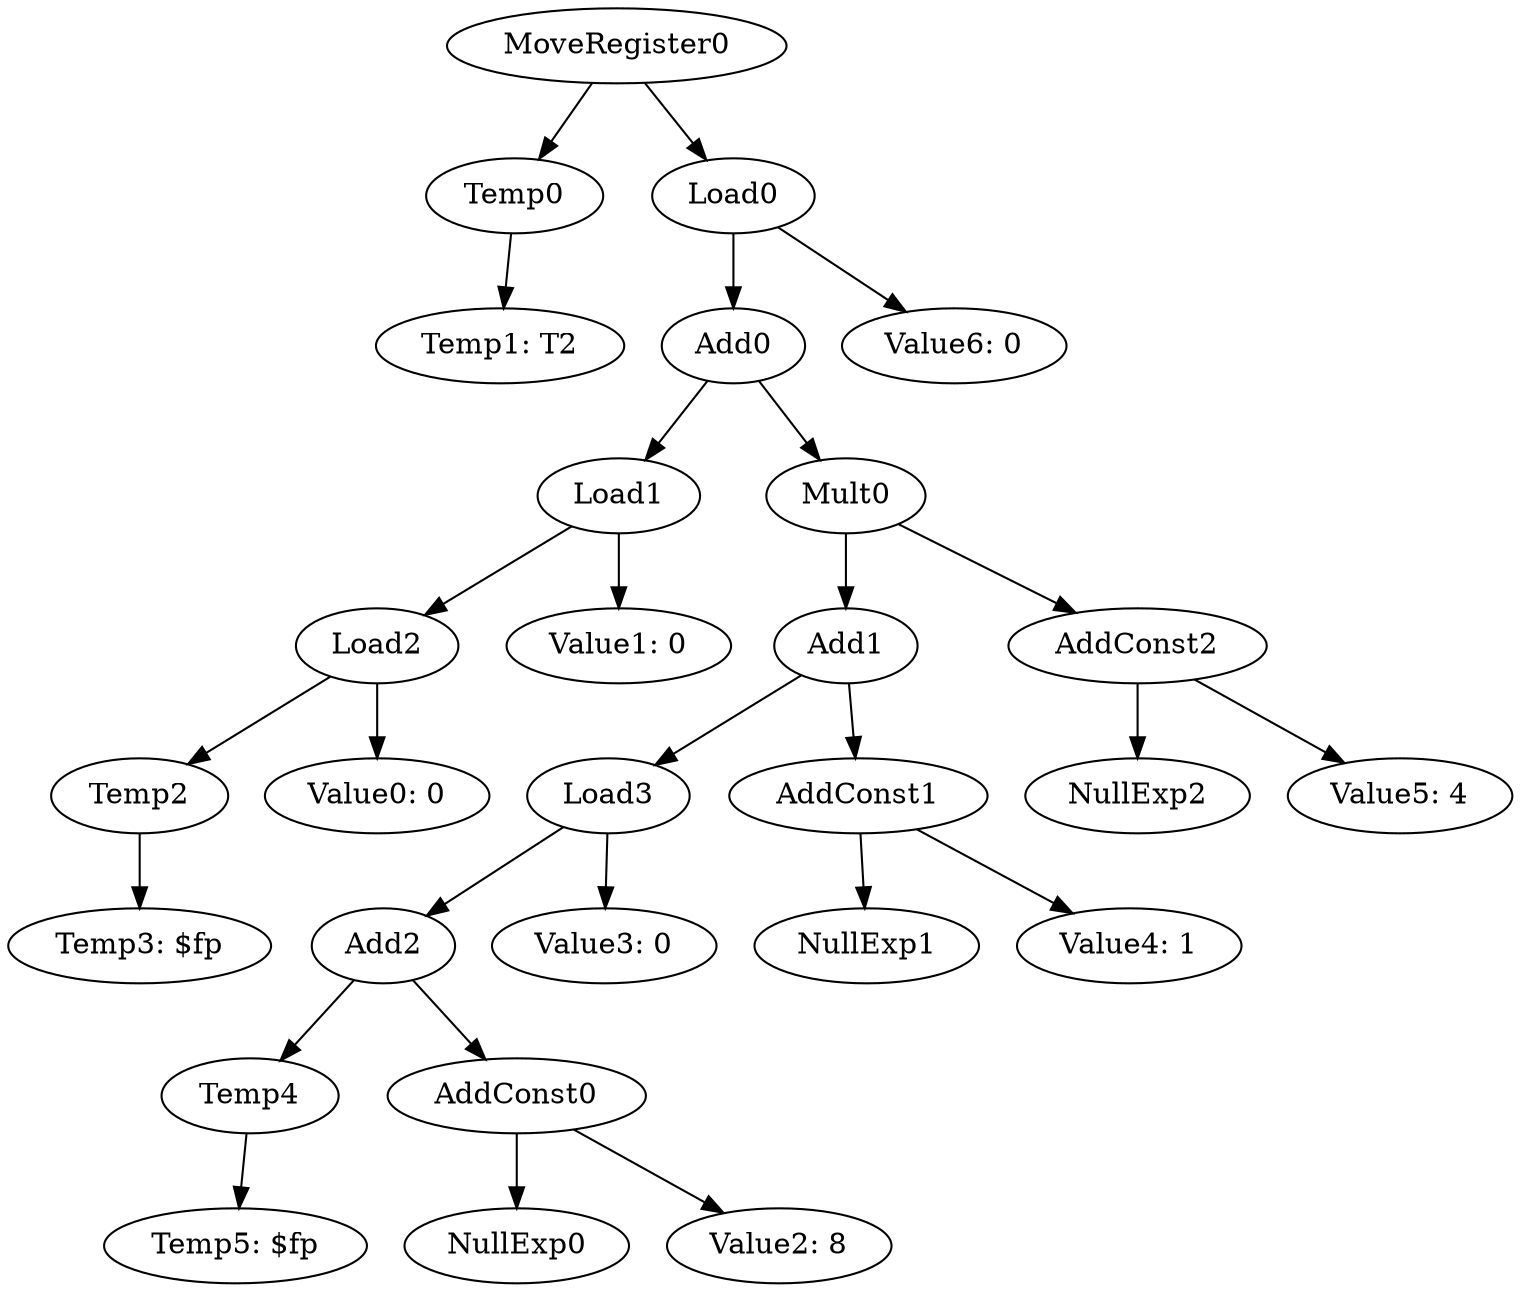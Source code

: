 digraph {
	ordering = out;
	Load0 -> Add0;
	Load0 -> "Value6: 0";
	AddConst2 -> NullExp2;
	AddConst2 -> "Value5: 4";
	Mult0 -> Add1;
	Mult0 -> AddConst2;
	Add1 -> Load3;
	Add1 -> AddConst1;
	MoveRegister0 -> Temp0;
	MoveRegister0 -> Load0;
	Load1 -> Load2;
	Load1 -> "Value1: 0";
	Temp2 -> "Temp3: $fp";
	Temp0 -> "Temp1: T2";
	Temp4 -> "Temp5: $fp";
	Add2 -> Temp4;
	Add2 -> AddConst0;
	Load2 -> Temp2;
	Load2 -> "Value0: 0";
	Add0 -> Load1;
	Add0 -> Mult0;
	AddConst0 -> NullExp0;
	AddConst0 -> "Value2: 8";
	AddConst1 -> NullExp1;
	AddConst1 -> "Value4: 1";
	Load3 -> Add2;
	Load3 -> "Value3: 0";
}

